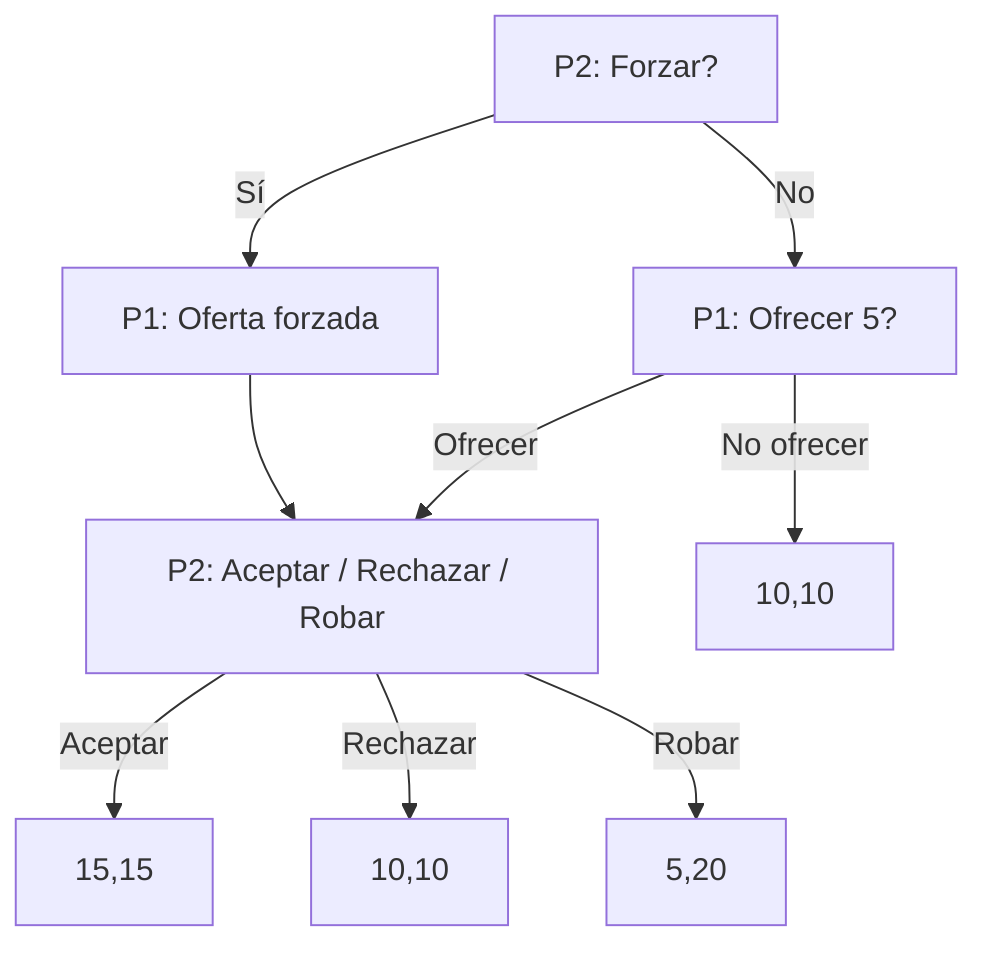 flowchart TD
  A2[P2: Forzar?] -->|Sí| F2[P1: Oferta forzada]
  A2 -->|No| B2[P1: Ofrecer 5?]
  F2 --> C2[P2: Acción final]
  B2 -->|No ofrecer| O1[10,10]
  B2 -->|Ofrecer| C2[P2: Aceptar / Rechazar / Robar]
  C2 -->|Aceptar| O2[15,15]
  C2 -->|Rechazar| O3[10,10]
  C2 -->|Robar| O4[5,20]